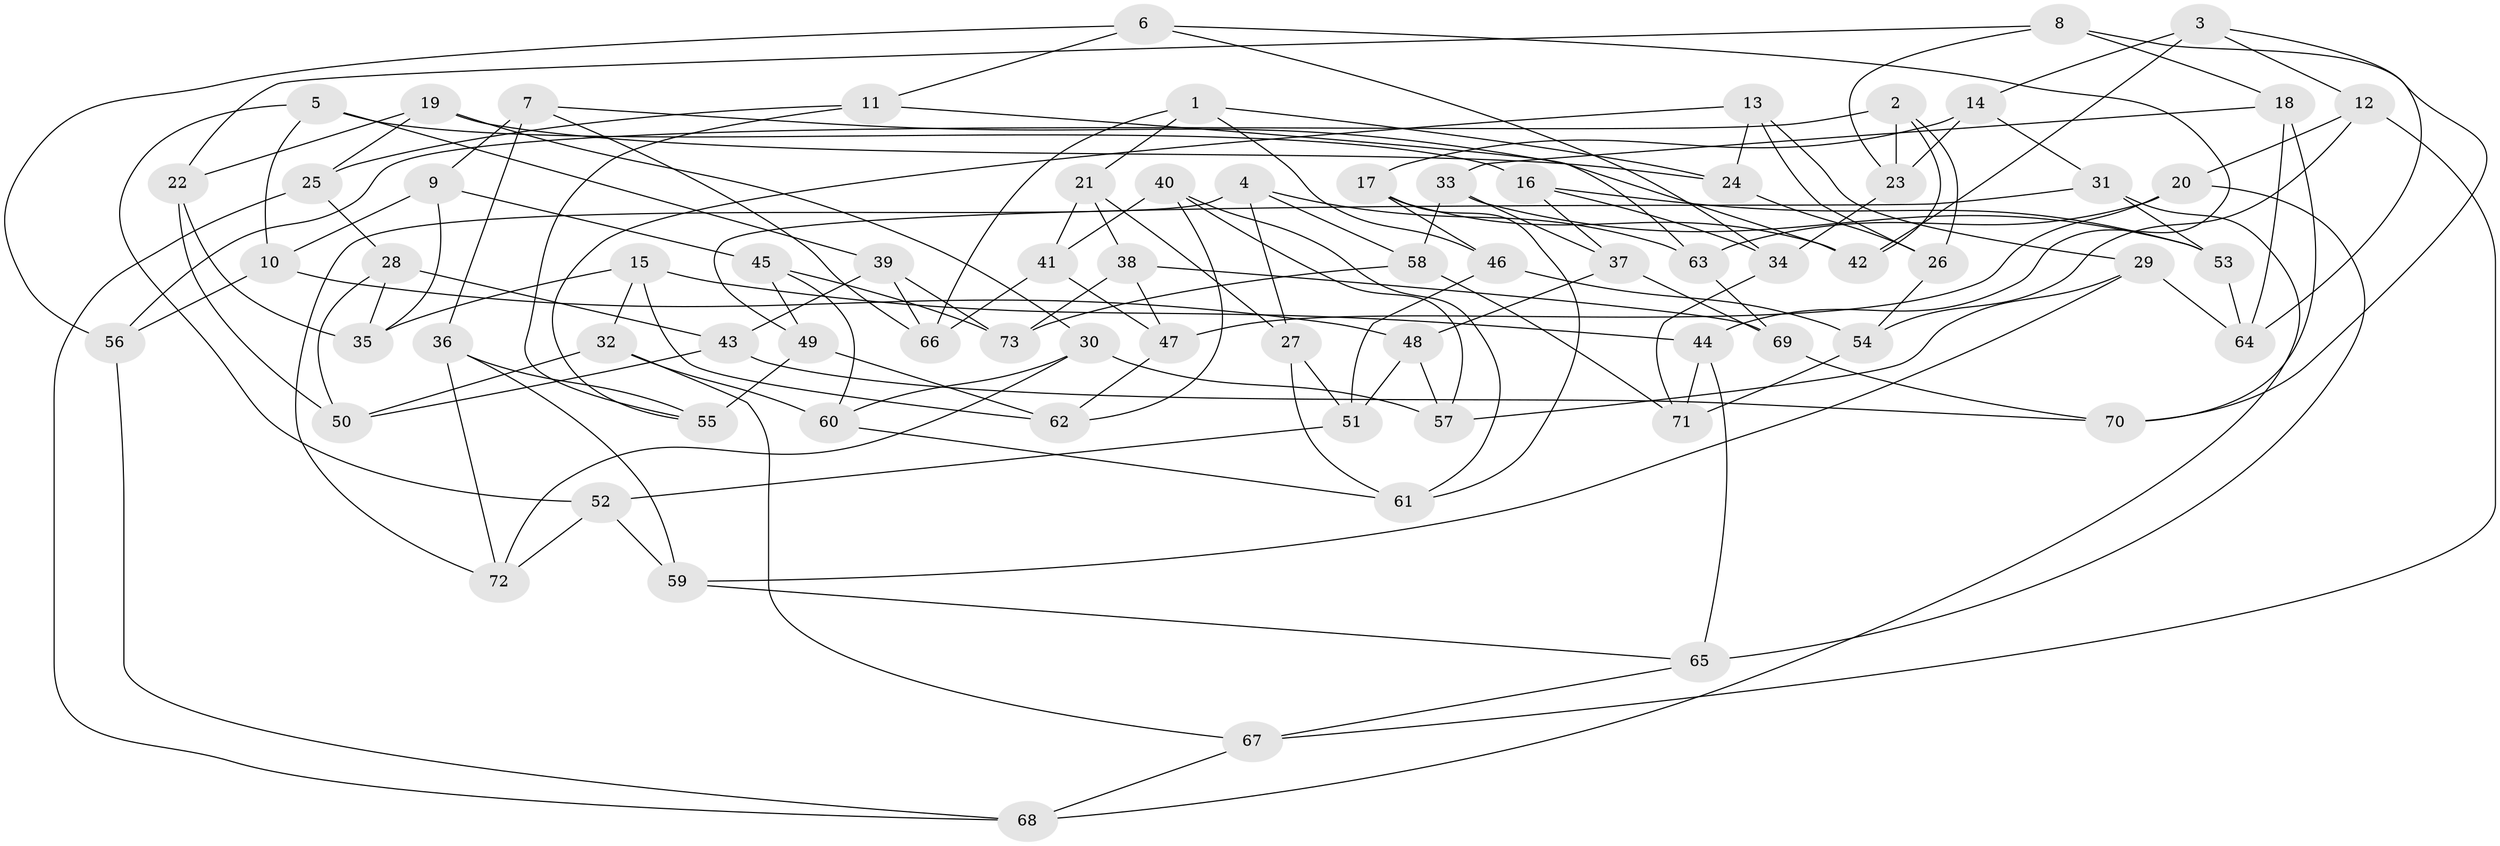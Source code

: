 // Generated by graph-tools (version 1.1) at 2025/02/03/09/25 03:02:53]
// undirected, 73 vertices, 146 edges
graph export_dot {
graph [start="1"]
  node [color=gray90,style=filled];
  1;
  2;
  3;
  4;
  5;
  6;
  7;
  8;
  9;
  10;
  11;
  12;
  13;
  14;
  15;
  16;
  17;
  18;
  19;
  20;
  21;
  22;
  23;
  24;
  25;
  26;
  27;
  28;
  29;
  30;
  31;
  32;
  33;
  34;
  35;
  36;
  37;
  38;
  39;
  40;
  41;
  42;
  43;
  44;
  45;
  46;
  47;
  48;
  49;
  50;
  51;
  52;
  53;
  54;
  55;
  56;
  57;
  58;
  59;
  60;
  61;
  62;
  63;
  64;
  65;
  66;
  67;
  68;
  69;
  70;
  71;
  72;
  73;
  1 -- 46;
  1 -- 21;
  1 -- 24;
  1 -- 66;
  2 -- 26;
  2 -- 42;
  2 -- 56;
  2 -- 23;
  3 -- 42;
  3 -- 12;
  3 -- 14;
  3 -- 64;
  4 -- 58;
  4 -- 72;
  4 -- 27;
  4 -- 63;
  5 -- 52;
  5 -- 10;
  5 -- 16;
  5 -- 39;
  6 -- 11;
  6 -- 34;
  6 -- 56;
  6 -- 44;
  7 -- 9;
  7 -- 36;
  7 -- 66;
  7 -- 42;
  8 -- 70;
  8 -- 22;
  8 -- 18;
  8 -- 23;
  9 -- 35;
  9 -- 10;
  9 -- 45;
  10 -- 48;
  10 -- 56;
  11 -- 55;
  11 -- 25;
  11 -- 63;
  12 -- 67;
  12 -- 20;
  12 -- 54;
  13 -- 26;
  13 -- 29;
  13 -- 24;
  13 -- 55;
  14 -- 31;
  14 -- 17;
  14 -- 23;
  15 -- 32;
  15 -- 44;
  15 -- 62;
  15 -- 35;
  16 -- 34;
  16 -- 53;
  16 -- 37;
  17 -- 46;
  17 -- 61;
  17 -- 42;
  18 -- 64;
  18 -- 33;
  18 -- 70;
  19 -- 24;
  19 -- 25;
  19 -- 30;
  19 -- 22;
  20 -- 63;
  20 -- 47;
  20 -- 65;
  21 -- 38;
  21 -- 41;
  21 -- 27;
  22 -- 35;
  22 -- 50;
  23 -- 34;
  24 -- 26;
  25 -- 68;
  25 -- 28;
  26 -- 54;
  27 -- 61;
  27 -- 51;
  28 -- 35;
  28 -- 50;
  28 -- 43;
  29 -- 57;
  29 -- 59;
  29 -- 64;
  30 -- 60;
  30 -- 57;
  30 -- 72;
  31 -- 68;
  31 -- 53;
  31 -- 49;
  32 -- 50;
  32 -- 60;
  32 -- 67;
  33 -- 58;
  33 -- 37;
  33 -- 53;
  34 -- 71;
  36 -- 55;
  36 -- 59;
  36 -- 72;
  37 -- 69;
  37 -- 48;
  38 -- 69;
  38 -- 73;
  38 -- 47;
  39 -- 43;
  39 -- 73;
  39 -- 66;
  40 -- 62;
  40 -- 57;
  40 -- 41;
  40 -- 61;
  41 -- 66;
  41 -- 47;
  43 -- 50;
  43 -- 70;
  44 -- 65;
  44 -- 71;
  45 -- 49;
  45 -- 73;
  45 -- 60;
  46 -- 54;
  46 -- 51;
  47 -- 62;
  48 -- 57;
  48 -- 51;
  49 -- 62;
  49 -- 55;
  51 -- 52;
  52 -- 59;
  52 -- 72;
  53 -- 64;
  54 -- 71;
  56 -- 68;
  58 -- 71;
  58 -- 73;
  59 -- 65;
  60 -- 61;
  63 -- 69;
  65 -- 67;
  67 -- 68;
  69 -- 70;
}
